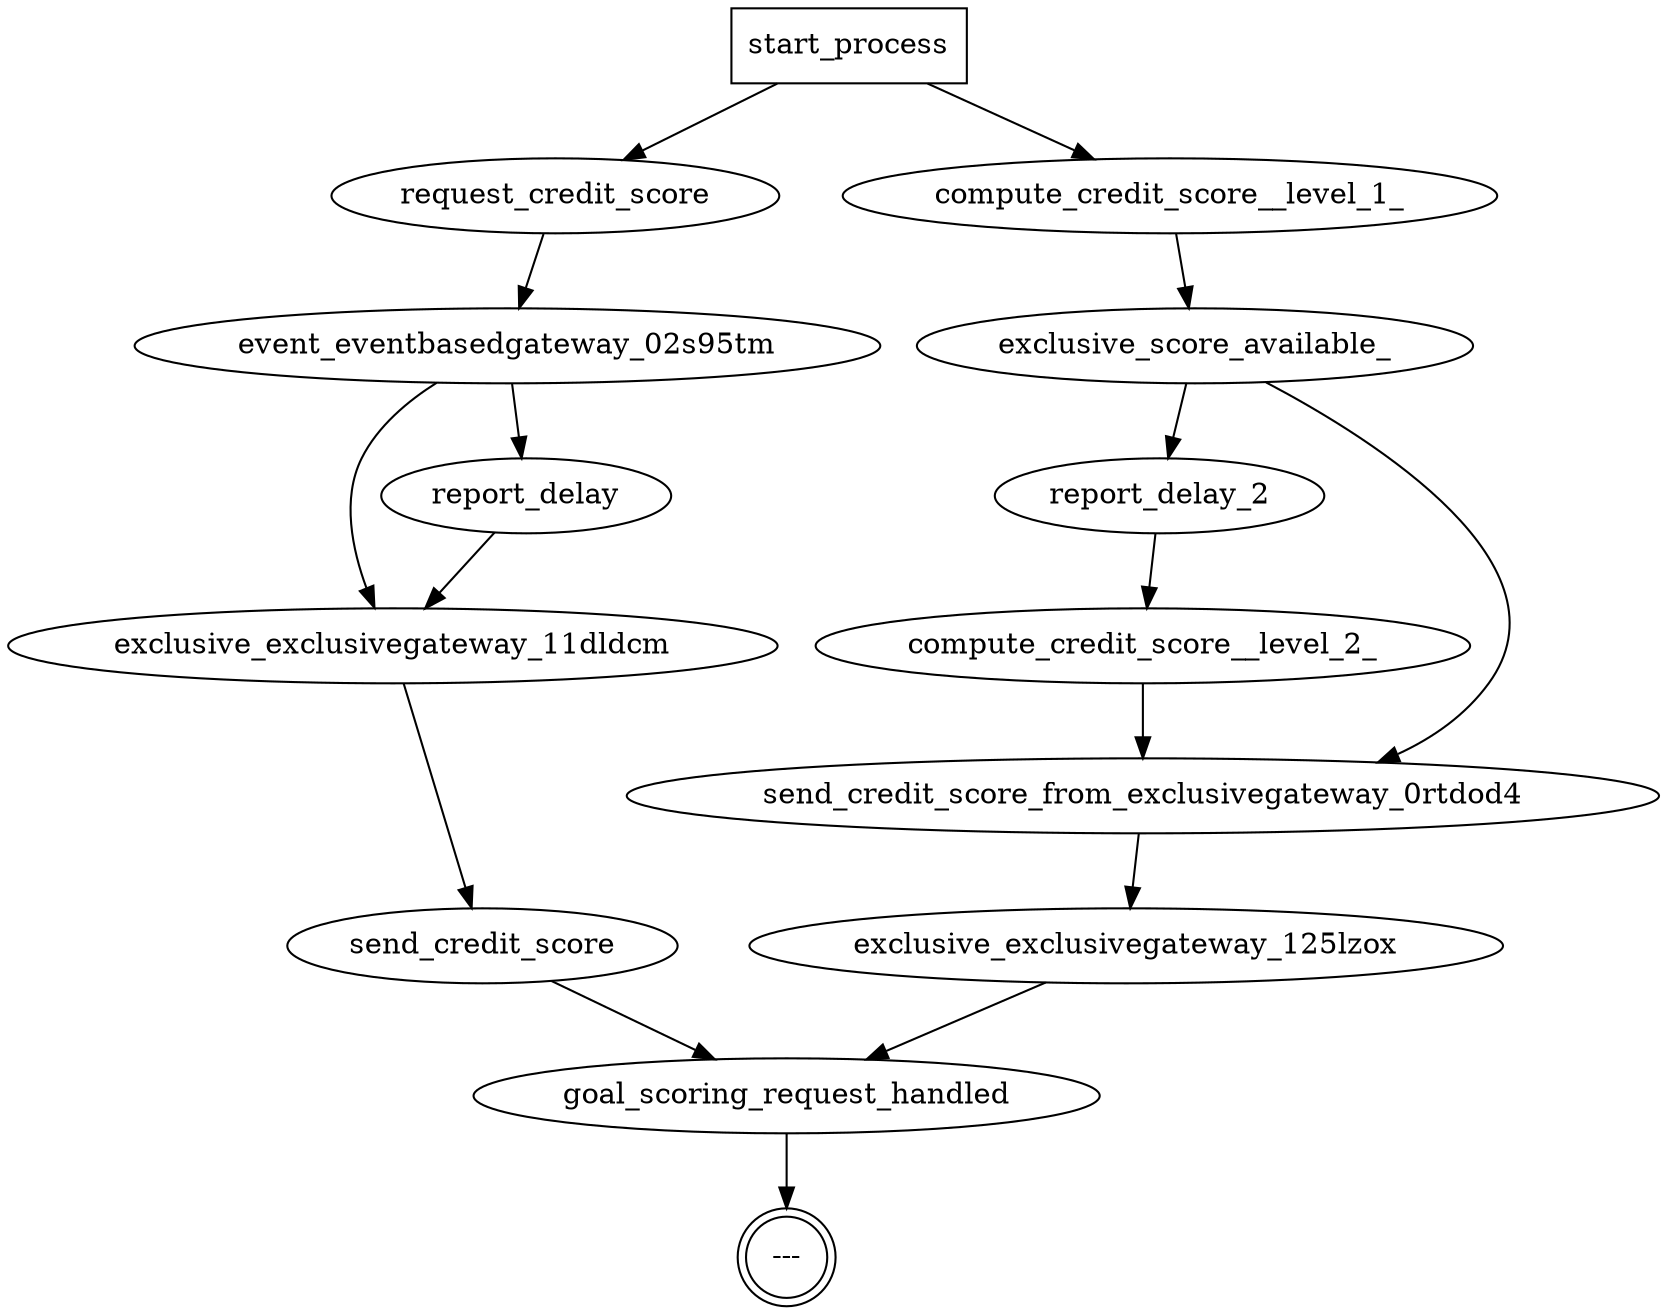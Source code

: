 digraph {
  0 [label="---", shape=doublecircle];
  1 [label="goal_scoring_request_handled"];
  2 [label="send_credit_score"];
  3 [label="exclusive_exclusivegateway_11dldcm"];
  4 [label="event_eventbasedgateway_02s95tm"];
  5 [label="request_credit_score"];
  6 [label="start_process", shape=box];
  7 [label="report_delay"];
  12 [label="compute_credit_score__level_2_"];
  13 [label="report_delay_2"];
  10 [label="exclusive_score_available_"];
  11 [label="compute_credit_score__level_1_"];
  8 [label="exclusive_exclusivegateway_125lzox"];
  9 [label="send_credit_score_from_exclusivegateway_0rtdod4"];
  1 -> 0;
  2 -> 1;
  3 -> 2;
  4 -> 7;
  4 -> 3;
  5 -> 4;
  6 -> 5;
  6 -> 11;
  7 -> 3;
  12 -> 9;
  13 -> 12;
  10 -> 13;
  10 -> 9;
  11 -> 10;
  8 -> 1;
  9 -> 8;
}

